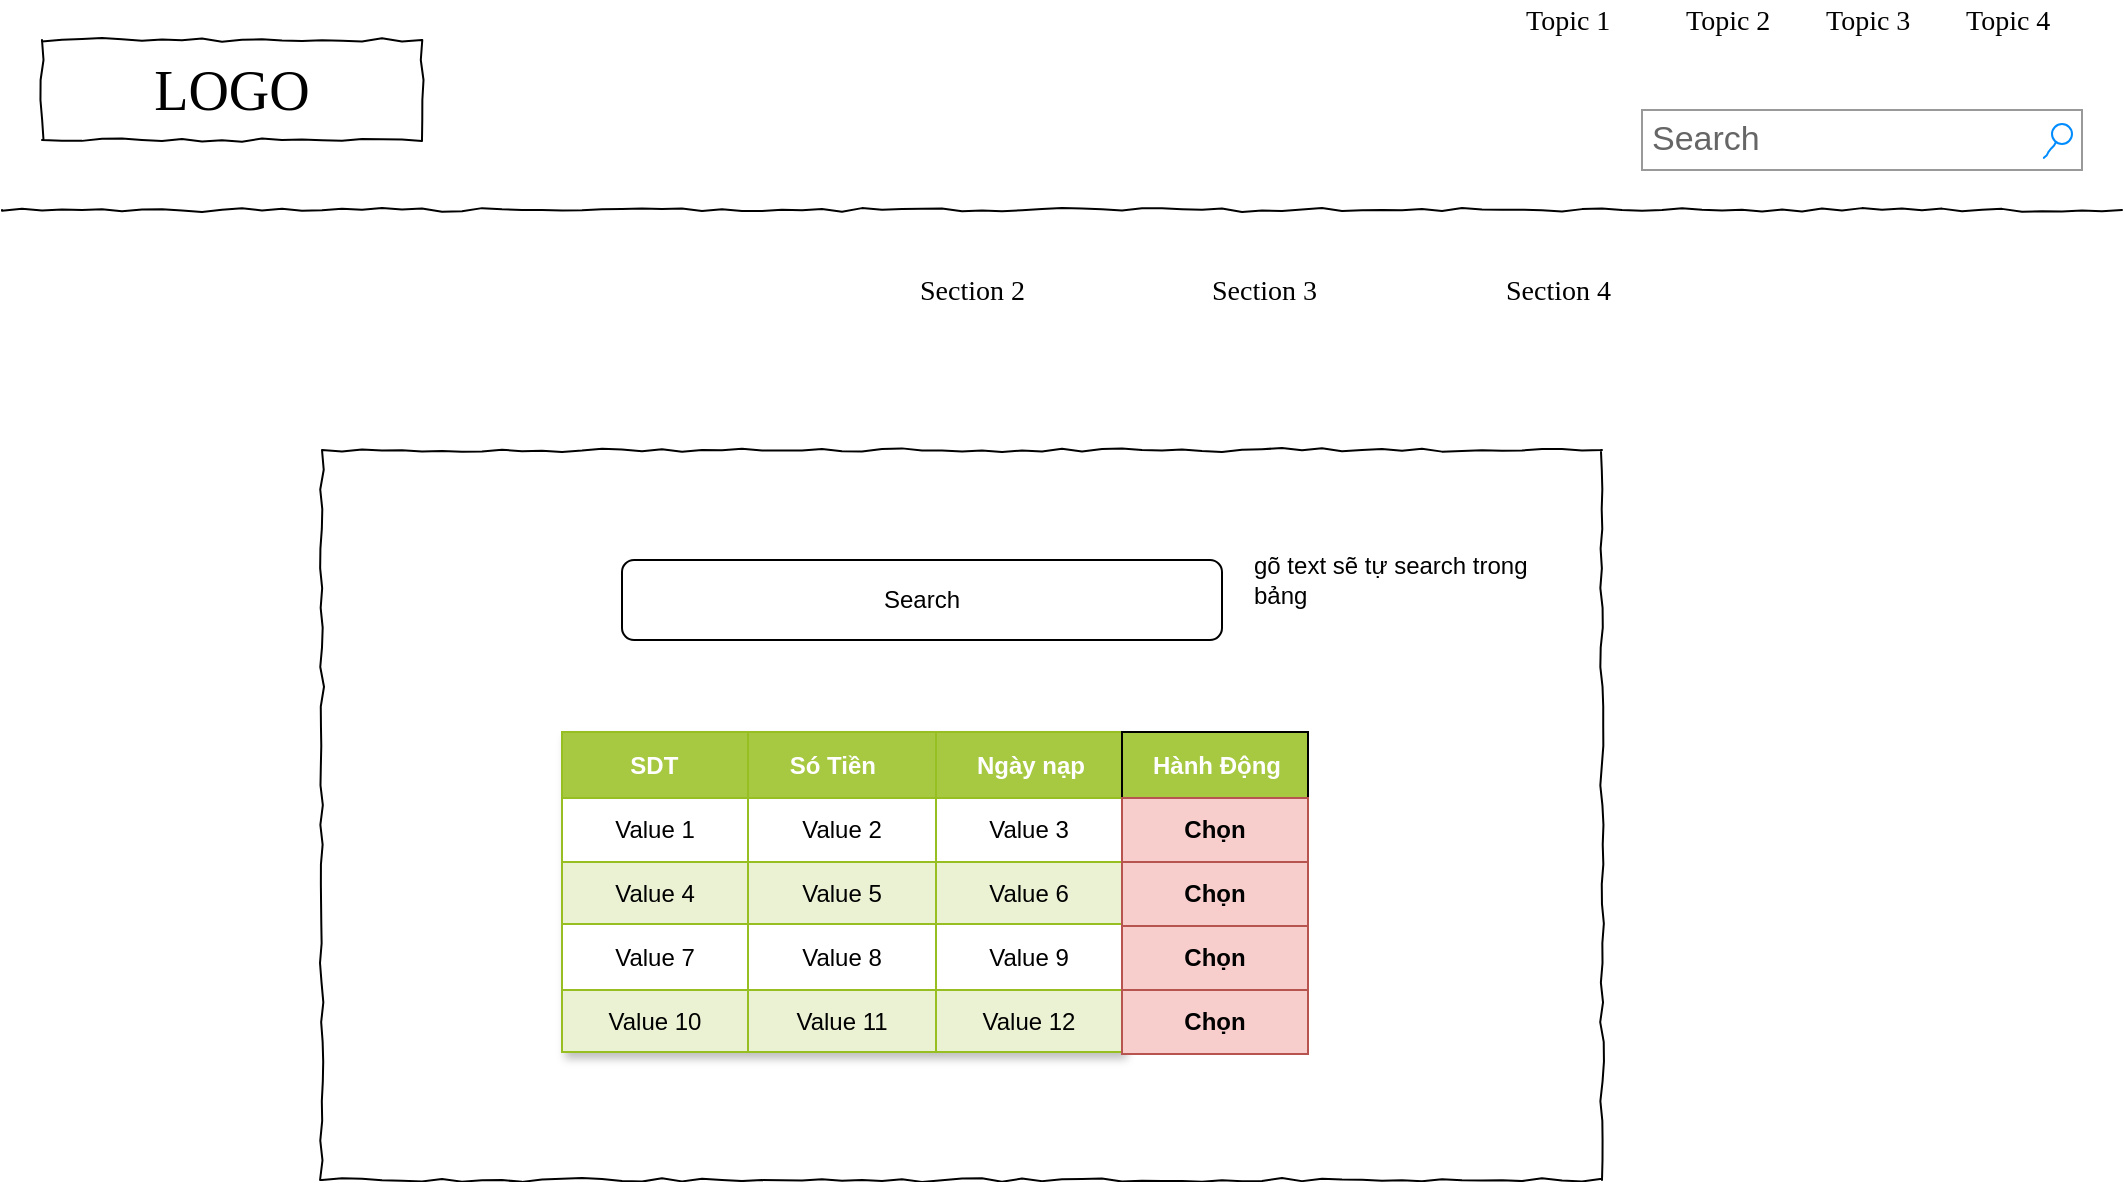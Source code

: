 <mxfile version="21.3.5" type="github">
  <diagram name="Page-1" id="03018318-947c-dd8e-b7a3-06fadd420f32">
    <mxGraphModel dx="1434" dy="1381" grid="1" gridSize="10" guides="1" tooltips="1" connect="1" arrows="1" fold="1" page="1" pageScale="1" pageWidth="1100" pageHeight="850" background="#ffffff" math="0" shadow="0">
      <root>
        <mxCell id="0" />
        <mxCell id="1" parent="0" />
        <mxCell id="677b7b8949515195-2" value="LOGO" style="whiteSpace=wrap;html=1;rounded=0;shadow=0;labelBackgroundColor=none;strokeWidth=1;fontFamily=Verdana;fontSize=28;align=center;comic=1;" parent="1" vertex="1">
          <mxGeometry x="40" y="60" width="190" height="50" as="geometry" />
        </mxCell>
        <mxCell id="677b7b8949515195-3" value="Search" style="strokeWidth=1;shadow=0;dashed=0;align=center;html=1;shape=mxgraph.mockup.forms.searchBox;strokeColor=#999999;mainText=;strokeColor2=#008cff;fontColor=#666666;fontSize=17;align=left;spacingLeft=3;rounded=0;labelBackgroundColor=none;comic=1;" parent="1" vertex="1">
          <mxGeometry x="840" y="95" width="220" height="30" as="geometry" />
        </mxCell>
        <mxCell id="677b7b8949515195-4" value="Topic 1" style="text;html=1;points=[];align=left;verticalAlign=top;spacingTop=-4;fontSize=14;fontFamily=Verdana" parent="1" vertex="1">
          <mxGeometry x="780" y="40" width="60" height="20" as="geometry" />
        </mxCell>
        <mxCell id="677b7b8949515195-5" value="Topic 2" style="text;html=1;points=[];align=left;verticalAlign=top;spacingTop=-4;fontSize=14;fontFamily=Verdana" parent="1" vertex="1">
          <mxGeometry x="860" y="40" width="60" height="20" as="geometry" />
        </mxCell>
        <mxCell id="677b7b8949515195-6" value="Topic 3" style="text;html=1;points=[];align=left;verticalAlign=top;spacingTop=-4;fontSize=14;fontFamily=Verdana" parent="1" vertex="1">
          <mxGeometry x="930" y="40" width="60" height="20" as="geometry" />
        </mxCell>
        <mxCell id="677b7b8949515195-7" value="Topic 4" style="text;html=1;points=[];align=left;verticalAlign=top;spacingTop=-4;fontSize=14;fontFamily=Verdana" parent="1" vertex="1">
          <mxGeometry x="1000" y="40" width="60" height="20" as="geometry" />
        </mxCell>
        <mxCell id="677b7b8949515195-9" value="" style="line;strokeWidth=1;html=1;rounded=0;shadow=0;labelBackgroundColor=none;fillColor=none;fontFamily=Verdana;fontSize=14;fontColor=#000000;align=center;comic=1;" parent="1" vertex="1">
          <mxGeometry x="20" y="140" width="1060" height="10" as="geometry" />
        </mxCell>
        <mxCell id="677b7b8949515195-12" value="Section 2" style="text;html=1;points=[];align=left;verticalAlign=top;spacingTop=-4;fontSize=14;fontFamily=Verdana" parent="1" vertex="1">
          <mxGeometry x="477" y="175" width="60" height="20" as="geometry" />
        </mxCell>
        <mxCell id="677b7b8949515195-13" value="Section 3" style="text;html=1;points=[];align=left;verticalAlign=top;spacingTop=-4;fontSize=14;fontFamily=Verdana" parent="1" vertex="1">
          <mxGeometry x="623" y="175" width="60" height="20" as="geometry" />
        </mxCell>
        <mxCell id="677b7b8949515195-14" value="Section 4" style="text;html=1;points=[];align=left;verticalAlign=top;spacingTop=-4;fontSize=14;fontFamily=Verdana" parent="1" vertex="1">
          <mxGeometry x="770" y="175" width="60" height="20" as="geometry" />
        </mxCell>
        <mxCell id="677b7b8949515195-26" value="" style="whiteSpace=wrap;html=1;rounded=0;shadow=0;labelBackgroundColor=none;strokeWidth=1;fillColor=none;fontFamily=Verdana;fontSize=12;align=center;comic=1;" parent="1" vertex="1">
          <mxGeometry x="180" y="265" width="640" height="365" as="geometry" />
        </mxCell>
        <mxCell id="1bgW6bW5Xnbq4tcj_tfw-15" value="Search" style="rounded=1;whiteSpace=wrap;html=1;" vertex="1" parent="1">
          <mxGeometry x="330" y="320" width="300" height="40" as="geometry" />
        </mxCell>
        <mxCell id="1bgW6bW5Xnbq4tcj_tfw-16" value="gõ text sẽ tự search trong bảng " style="text;strokeColor=none;fillColor=none;align=left;verticalAlign=middle;spacingLeft=4;spacingRight=4;overflow=hidden;points=[[0,0.5],[1,0.5]];portConstraint=eastwest;rotatable=0;whiteSpace=wrap;html=1;" vertex="1" parent="1">
          <mxGeometry x="640" y="300" width="160" height="60" as="geometry" />
        </mxCell>
        <mxCell id="1bgW6bW5Xnbq4tcj_tfw-17" value="Assets" style="childLayout=tableLayout;recursiveResize=0;strokeColor=#98bf21;fillColor=#A7C942;shadow=1;" vertex="1" parent="1">
          <mxGeometry x="300" y="406" width="280" height="160" as="geometry" />
        </mxCell>
        <mxCell id="1bgW6bW5Xnbq4tcj_tfw-18" style="shape=tableRow;horizontal=0;startSize=0;swimlaneHead=0;swimlaneBody=0;top=0;left=0;bottom=0;right=0;dropTarget=0;collapsible=0;recursiveResize=0;expand=0;fontStyle=0;strokeColor=inherit;fillColor=#ffffff;" vertex="1" parent="1bgW6bW5Xnbq4tcj_tfw-17">
          <mxGeometry width="280" height="33" as="geometry" />
        </mxCell>
        <mxCell id="1bgW6bW5Xnbq4tcj_tfw-19" value="SDT&lt;span style=&quot;white-space: pre;&quot;&gt;&#x9;&lt;/span&gt;" style="connectable=0;recursiveResize=0;strokeColor=inherit;fillColor=#A7C942;align=center;fontStyle=1;fontColor=#FFFFFF;html=1;" vertex="1" parent="1bgW6bW5Xnbq4tcj_tfw-18">
          <mxGeometry width="93" height="33" as="geometry">
            <mxRectangle width="93" height="33" as="alternateBounds" />
          </mxGeometry>
        </mxCell>
        <mxCell id="1bgW6bW5Xnbq4tcj_tfw-20" value="Só Tiền&lt;span style=&quot;white-space: pre;&quot;&gt;&#x9;&lt;/span&gt;" style="connectable=0;recursiveResize=0;strokeColor=inherit;fillColor=#A7C942;align=center;fontStyle=1;fontColor=#FFFFFF;html=1;" vertex="1" parent="1bgW6bW5Xnbq4tcj_tfw-18">
          <mxGeometry x="93" width="94" height="33" as="geometry">
            <mxRectangle width="94" height="33" as="alternateBounds" />
          </mxGeometry>
        </mxCell>
        <mxCell id="1bgW6bW5Xnbq4tcj_tfw-21" value="Ngày nạp" style="connectable=0;recursiveResize=0;strokeColor=inherit;fillColor=#A7C942;align=center;fontStyle=1;fontColor=#FFFFFF;html=1;" vertex="1" parent="1bgW6bW5Xnbq4tcj_tfw-18">
          <mxGeometry x="187" width="93" height="33" as="geometry">
            <mxRectangle width="93" height="33" as="alternateBounds" />
          </mxGeometry>
        </mxCell>
        <mxCell id="1bgW6bW5Xnbq4tcj_tfw-22" value="" style="shape=tableRow;horizontal=0;startSize=0;swimlaneHead=0;swimlaneBody=0;top=0;left=0;bottom=0;right=0;dropTarget=0;collapsible=0;recursiveResize=0;expand=0;fontStyle=0;strokeColor=inherit;fillColor=#ffffff;" vertex="1" parent="1bgW6bW5Xnbq4tcj_tfw-17">
          <mxGeometry y="33" width="280" height="32" as="geometry" />
        </mxCell>
        <mxCell id="1bgW6bW5Xnbq4tcj_tfw-23" value="Value 1" style="connectable=0;recursiveResize=0;strokeColor=inherit;fillColor=inherit;align=center;whiteSpace=wrap;html=1;" vertex="1" parent="1bgW6bW5Xnbq4tcj_tfw-22">
          <mxGeometry width="93" height="32" as="geometry">
            <mxRectangle width="93" height="32" as="alternateBounds" />
          </mxGeometry>
        </mxCell>
        <mxCell id="1bgW6bW5Xnbq4tcj_tfw-24" value="Value 2" style="connectable=0;recursiveResize=0;strokeColor=inherit;fillColor=inherit;align=center;whiteSpace=wrap;html=1;" vertex="1" parent="1bgW6bW5Xnbq4tcj_tfw-22">
          <mxGeometry x="93" width="94" height="32" as="geometry">
            <mxRectangle width="94" height="32" as="alternateBounds" />
          </mxGeometry>
        </mxCell>
        <mxCell id="1bgW6bW5Xnbq4tcj_tfw-25" value="Value 3" style="connectable=0;recursiveResize=0;strokeColor=inherit;fillColor=inherit;align=center;whiteSpace=wrap;html=1;" vertex="1" parent="1bgW6bW5Xnbq4tcj_tfw-22">
          <mxGeometry x="187" width="93" height="32" as="geometry">
            <mxRectangle width="93" height="32" as="alternateBounds" />
          </mxGeometry>
        </mxCell>
        <mxCell id="1bgW6bW5Xnbq4tcj_tfw-26" value="" style="shape=tableRow;horizontal=0;startSize=0;swimlaneHead=0;swimlaneBody=0;top=0;left=0;bottom=0;right=0;dropTarget=0;collapsible=0;recursiveResize=0;expand=0;fontStyle=1;strokeColor=inherit;fillColor=#EAF2D3;" vertex="1" parent="1bgW6bW5Xnbq4tcj_tfw-17">
          <mxGeometry y="65" width="280" height="31" as="geometry" />
        </mxCell>
        <mxCell id="1bgW6bW5Xnbq4tcj_tfw-27" value="Value 4" style="connectable=0;recursiveResize=0;strokeColor=inherit;fillColor=inherit;whiteSpace=wrap;html=1;" vertex="1" parent="1bgW6bW5Xnbq4tcj_tfw-26">
          <mxGeometry width="93" height="31" as="geometry">
            <mxRectangle width="93" height="31" as="alternateBounds" />
          </mxGeometry>
        </mxCell>
        <mxCell id="1bgW6bW5Xnbq4tcj_tfw-28" value="Value 5" style="connectable=0;recursiveResize=0;strokeColor=inherit;fillColor=inherit;whiteSpace=wrap;html=1;" vertex="1" parent="1bgW6bW5Xnbq4tcj_tfw-26">
          <mxGeometry x="93" width="94" height="31" as="geometry">
            <mxRectangle width="94" height="31" as="alternateBounds" />
          </mxGeometry>
        </mxCell>
        <mxCell id="1bgW6bW5Xnbq4tcj_tfw-29" value="Value 6" style="connectable=0;recursiveResize=0;strokeColor=inherit;fillColor=inherit;whiteSpace=wrap;html=1;" vertex="1" parent="1bgW6bW5Xnbq4tcj_tfw-26">
          <mxGeometry x="187" width="93" height="31" as="geometry">
            <mxRectangle width="93" height="31" as="alternateBounds" />
          </mxGeometry>
        </mxCell>
        <mxCell id="1bgW6bW5Xnbq4tcj_tfw-30" value="" style="shape=tableRow;horizontal=0;startSize=0;swimlaneHead=0;swimlaneBody=0;top=0;left=0;bottom=0;right=0;dropTarget=0;collapsible=0;recursiveResize=0;expand=0;fontStyle=0;strokeColor=inherit;fillColor=#ffffff;" vertex="1" parent="1bgW6bW5Xnbq4tcj_tfw-17">
          <mxGeometry y="96" width="280" height="33" as="geometry" />
        </mxCell>
        <mxCell id="1bgW6bW5Xnbq4tcj_tfw-31" value="Value 7" style="connectable=0;recursiveResize=0;strokeColor=inherit;fillColor=inherit;fontStyle=0;align=center;whiteSpace=wrap;html=1;" vertex="1" parent="1bgW6bW5Xnbq4tcj_tfw-30">
          <mxGeometry width="93" height="33" as="geometry">
            <mxRectangle width="93" height="33" as="alternateBounds" />
          </mxGeometry>
        </mxCell>
        <mxCell id="1bgW6bW5Xnbq4tcj_tfw-32" value="Value 8" style="connectable=0;recursiveResize=0;strokeColor=inherit;fillColor=inherit;fontStyle=0;align=center;whiteSpace=wrap;html=1;" vertex="1" parent="1bgW6bW5Xnbq4tcj_tfw-30">
          <mxGeometry x="93" width="94" height="33" as="geometry">
            <mxRectangle width="94" height="33" as="alternateBounds" />
          </mxGeometry>
        </mxCell>
        <mxCell id="1bgW6bW5Xnbq4tcj_tfw-33" value="Value 9" style="connectable=0;recursiveResize=0;strokeColor=inherit;fillColor=inherit;fontStyle=0;align=center;whiteSpace=wrap;html=1;" vertex="1" parent="1bgW6bW5Xnbq4tcj_tfw-30">
          <mxGeometry x="187" width="93" height="33" as="geometry">
            <mxRectangle width="93" height="33" as="alternateBounds" />
          </mxGeometry>
        </mxCell>
        <mxCell id="1bgW6bW5Xnbq4tcj_tfw-34" value="" style="shape=tableRow;horizontal=0;startSize=0;swimlaneHead=0;swimlaneBody=0;top=0;left=0;bottom=0;right=0;dropTarget=0;collapsible=0;recursiveResize=0;expand=0;fontStyle=1;strokeColor=inherit;fillColor=#EAF2D3;" vertex="1" parent="1bgW6bW5Xnbq4tcj_tfw-17">
          <mxGeometry y="129" width="280" height="31" as="geometry" />
        </mxCell>
        <mxCell id="1bgW6bW5Xnbq4tcj_tfw-35" value="Value 10" style="connectable=0;recursiveResize=0;strokeColor=inherit;fillColor=inherit;whiteSpace=wrap;html=1;" vertex="1" parent="1bgW6bW5Xnbq4tcj_tfw-34">
          <mxGeometry width="93" height="31" as="geometry">
            <mxRectangle width="93" height="31" as="alternateBounds" />
          </mxGeometry>
        </mxCell>
        <mxCell id="1bgW6bW5Xnbq4tcj_tfw-36" value="Value 11" style="connectable=0;recursiveResize=0;strokeColor=inherit;fillColor=inherit;whiteSpace=wrap;html=1;" vertex="1" parent="1bgW6bW5Xnbq4tcj_tfw-34">
          <mxGeometry x="93" width="94" height="31" as="geometry">
            <mxRectangle width="94" height="31" as="alternateBounds" />
          </mxGeometry>
        </mxCell>
        <mxCell id="1bgW6bW5Xnbq4tcj_tfw-37" value="Value 12" style="connectable=0;recursiveResize=0;strokeColor=inherit;fillColor=inherit;whiteSpace=wrap;html=1;" vertex="1" parent="1bgW6bW5Xnbq4tcj_tfw-34">
          <mxGeometry x="187" width="93" height="31" as="geometry">
            <mxRectangle width="93" height="31" as="alternateBounds" />
          </mxGeometry>
        </mxCell>
        <mxCell id="1bgW6bW5Xnbq4tcj_tfw-38" value="Hành Động" style="connectable=0;recursiveResize=0;strokeColor=inherit;fillColor=#A7C942;align=center;fontStyle=1;fontColor=#FFFFFF;html=1;" vertex="1" parent="1">
          <mxGeometry x="580" y="406" width="93" height="33" as="geometry">
            <mxRectangle width="93" height="33" as="alternateBounds" />
          </mxGeometry>
        </mxCell>
        <mxCell id="1bgW6bW5Xnbq4tcj_tfw-60" value="Chọn" style="connectable=0;recursiveResize=0;strokeColor=#b85450;fillColor=#f8cecc;align=center;whiteSpace=wrap;html=1;fontStyle=1" vertex="1" parent="1">
          <mxGeometry x="580" y="439" width="93" height="32" as="geometry">
            <mxRectangle width="93" height="32" as="alternateBounds" />
          </mxGeometry>
        </mxCell>
        <mxCell id="1bgW6bW5Xnbq4tcj_tfw-61" value="Chọn" style="connectable=0;recursiveResize=0;strokeColor=#b85450;fillColor=#f8cecc;align=center;whiteSpace=wrap;html=1;fontStyle=1" vertex="1" parent="1">
          <mxGeometry x="580" y="471" width="93" height="32" as="geometry">
            <mxRectangle width="93" height="32" as="alternateBounds" />
          </mxGeometry>
        </mxCell>
        <mxCell id="1bgW6bW5Xnbq4tcj_tfw-62" value="Chọn" style="connectable=0;recursiveResize=0;strokeColor=#b85450;fillColor=#f8cecc;align=center;whiteSpace=wrap;html=1;fontStyle=1" vertex="1" parent="1">
          <mxGeometry x="580" y="503" width="93" height="32" as="geometry">
            <mxRectangle width="93" height="32" as="alternateBounds" />
          </mxGeometry>
        </mxCell>
        <mxCell id="1bgW6bW5Xnbq4tcj_tfw-63" value="Chọn" style="connectable=0;recursiveResize=0;strokeColor=#b85450;fillColor=#f8cecc;align=center;whiteSpace=wrap;html=1;fontStyle=1" vertex="1" parent="1">
          <mxGeometry x="580" y="535" width="93" height="32" as="geometry">
            <mxRectangle width="93" height="32" as="alternateBounds" />
          </mxGeometry>
        </mxCell>
      </root>
    </mxGraphModel>
  </diagram>
</mxfile>
